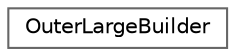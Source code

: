 digraph "Graphical Class Hierarchy"
{
 // LATEX_PDF_SIZE
  bgcolor="transparent";
  edge [fontname=Helvetica,fontsize=10,labelfontname=Helvetica,labelfontsize=10];
  node [fontname=Helvetica,fontsize=10,shape=box,height=0.2,width=0.4];
  rankdir="LR";
  Node0 [id="Node000000",label="OuterLargeBuilder",height=0.2,width=0.4,color="grey40", fillcolor="white", style="filled",URL="$structOuterLargeBuilder.html",tooltip=" "];
}
